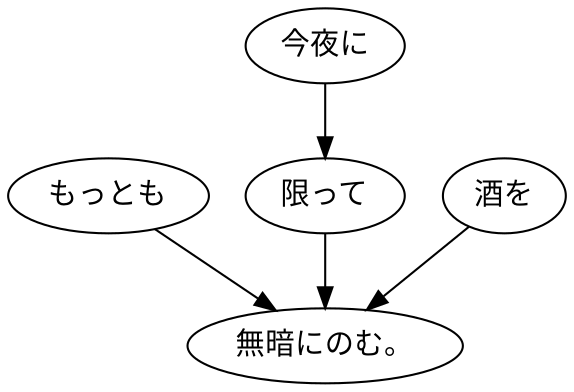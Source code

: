 digraph graph4637 {
	node0 [label="もっとも"];
	node1 [label="今夜に"];
	node2 [label="限って"];
	node3 [label="酒を"];
	node4 [label="無暗にのむ。"];
	node0 -> node4;
	node1 -> node2;
	node2 -> node4;
	node3 -> node4;
}
